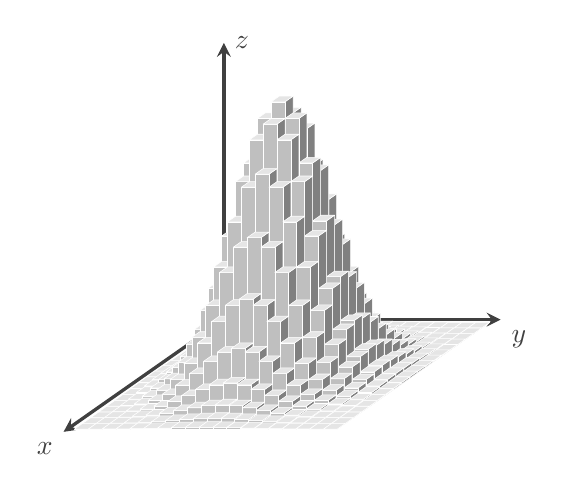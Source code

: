 \begin{tikzpicture}[
    x=(215:2em/sqrt 2), y=(0:2em), z=(90:2em),
    declare function={ftwo(\x,\y)=5*exp(-(\x-2.5)^2-(\y-2.5)^2);}, 
  very thick, line join=round]

  % x-axis
  \draw [-stealth, black!75] (0,0,0) -- (5,0,0) node [below left] {$x$};

  % y-axis
  \draw [-stealth, black!75] (0,0,0) -- (0,5,0) node [below right] {$y$};

  % z-axis
  \draw [-stealth, black!75] (0,0,0) -- (0,0,5) node [right] {$z$};


  % Draw cubes
  \foreach \i in {1,...,19}
  \foreach \j [evaluate={\x=0.25*\i; \y=0.25*\j; \k=ftwo(\x,\y);}] in {1,...,19}{%

    % x-z planes (dark) -- right
    \path [fill=black!50, draw=white,line width=0.2pt] 
    (\x-0.125, \y+0.125, 0) -- 
    (\x+0.125, \y+0.125, 0) -- 
    (\x+0.125, \y+0.125, \k) -- 
    (\x-0.125, \y+0.125, \k) -- 
    cycle;

    % z-y planes (medium) -- front
    \path [fill=black!25, draw=white,line width=0.2pt] 
    (\x+0.125, \y-0.125, 0) -- 
    (\x+0.125, \y+0.125, 0) -- 
    (\x+0.125, \y+0.125, \k) -- 
    (\x+0.125, \y-0.125, \k) -- 
    cycle;

    % x-y planes (light) -- top
    \path [fill=black!10, draw=white,line width=0.2pt] 
    (\x-0.125, \y-0.125, \k)  -- 
    (\x+0.125, \y-0.125, \k) -- 
    (\x+0.125, \y+0.125, \k) -- 
    (\x-0.125, \y+0.125, \k) -- 
    cycle;
  }

%  \foreach \i in {0,...,10}
%  \foreach \j [evaluate={\x=0.5*\i; \y=0.5*\j; \k=ftwo(\x,\y);}] in {0,...,10}{
%    \draw [black, fill=black, fill opacity=0.125, 
%    domain=0:1, samples=10, variable=\t] 
%    plot (\x+\t, \y, {ftwo(\x+\t,\y)}) -- 
%    plot (\x+1, \y+\t, {ftwo(\x+1,\y+\t)}) -- 
%    plot (\x+1-\t, \y+1, {ftwo(\x+1-\t,\y+1)}) --
%    plot (\x, \y+1-\t, {ftwo(\x,\y+1-\t)}) -- 
%    cycle;
%  }


%  % Draw functions
%  \foreach \x in {1,...,4}
%  \foreach \y in {1,...,4}{
%    \draw [black, fill=black, fill opacity=0.125, 
%    domain=0:1, samples=10, variable=\t] 
%    plot (\x-0.5+\t, \y-0.5,    {ftwo(\x-0.5+\t,\y-0.5)}) -- 
%    plot (\x+0.5,    \y-0.5+\t, {ftwo(\x+0.5,   \y-0.5+\t)}) -- 
%    plot (\x+0.5-\t, \y+0.5,    {ftwo(\x+0.5-\t,\y+0.5)}) --
%    plot (\x-0.5,    \y+0.5-\t, {ftwo(\x-0.5,   \y+0.5-\t)}) -- 
%    cycle;
%  }
\end{tikzpicture}
